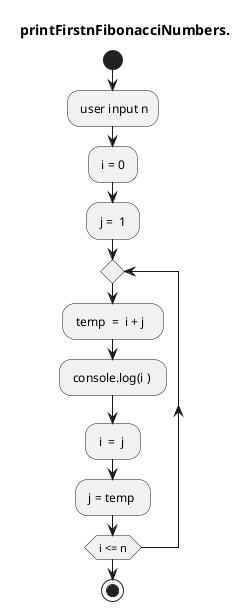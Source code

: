 @startuml
title printFirstnFibonacciNumbers.
start
: user input n;
: i = 0 ;
: j =  1 ;
repeat
: temp  =  i + j   ;
: console.log(i )  ;
: i  =  j  ; 
: j = temp  ; 
repeat while ( i <= n )
stop
@enduml